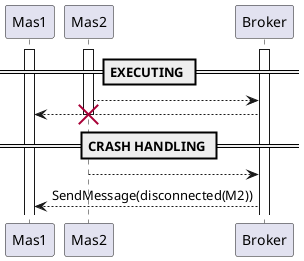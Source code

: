 @startuml
participant "Mas1" as M1
participant "Mas2" as M2
participant "Broker" as BR

== EXECUTING ==

activate M1
activate M2
activate BR

M2 --> BR
BR --> M1

== CRASH HANDLING ==

destroy M2

M2 --> BR

BR --> M1: SendMessage(disconnected(M2))
@enduml
